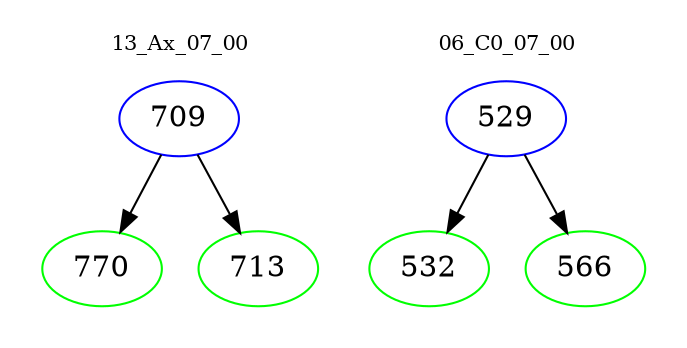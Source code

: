 digraph{
subgraph cluster_0 {
color = white
label = "13_Ax_07_00";
fontsize=10;
T0_709 [label="709", color="blue"]
T0_709 -> T0_770 [color="black"]
T0_770 [label="770", color="green"]
T0_709 -> T0_713 [color="black"]
T0_713 [label="713", color="green"]
}
subgraph cluster_1 {
color = white
label = "06_C0_07_00";
fontsize=10;
T1_529 [label="529", color="blue"]
T1_529 -> T1_532 [color="black"]
T1_532 [label="532", color="green"]
T1_529 -> T1_566 [color="black"]
T1_566 [label="566", color="green"]
}
}
